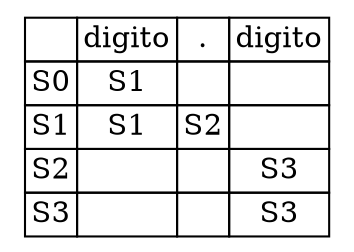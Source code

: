 digraph TablaEstados{
tbl [
shape = plaintext
label = <
<table border='0' cellborder='1' color='black' cellspacing='0'>
<tr><td></td><td>digito</td><td>.</td><td>digito</td></tr>
<tr><td>S0</td><td>S1</td><td></td><td></td></tr>
<tr><td>S1</td><td>S1</td><td>S2</td><td></td></tr>
<tr><td>S2</td><td></td><td></td><td>S3</td></tr>
<tr><td>S3</td><td></td><td></td><td>S3</td></tr>
</table>
>];
}
